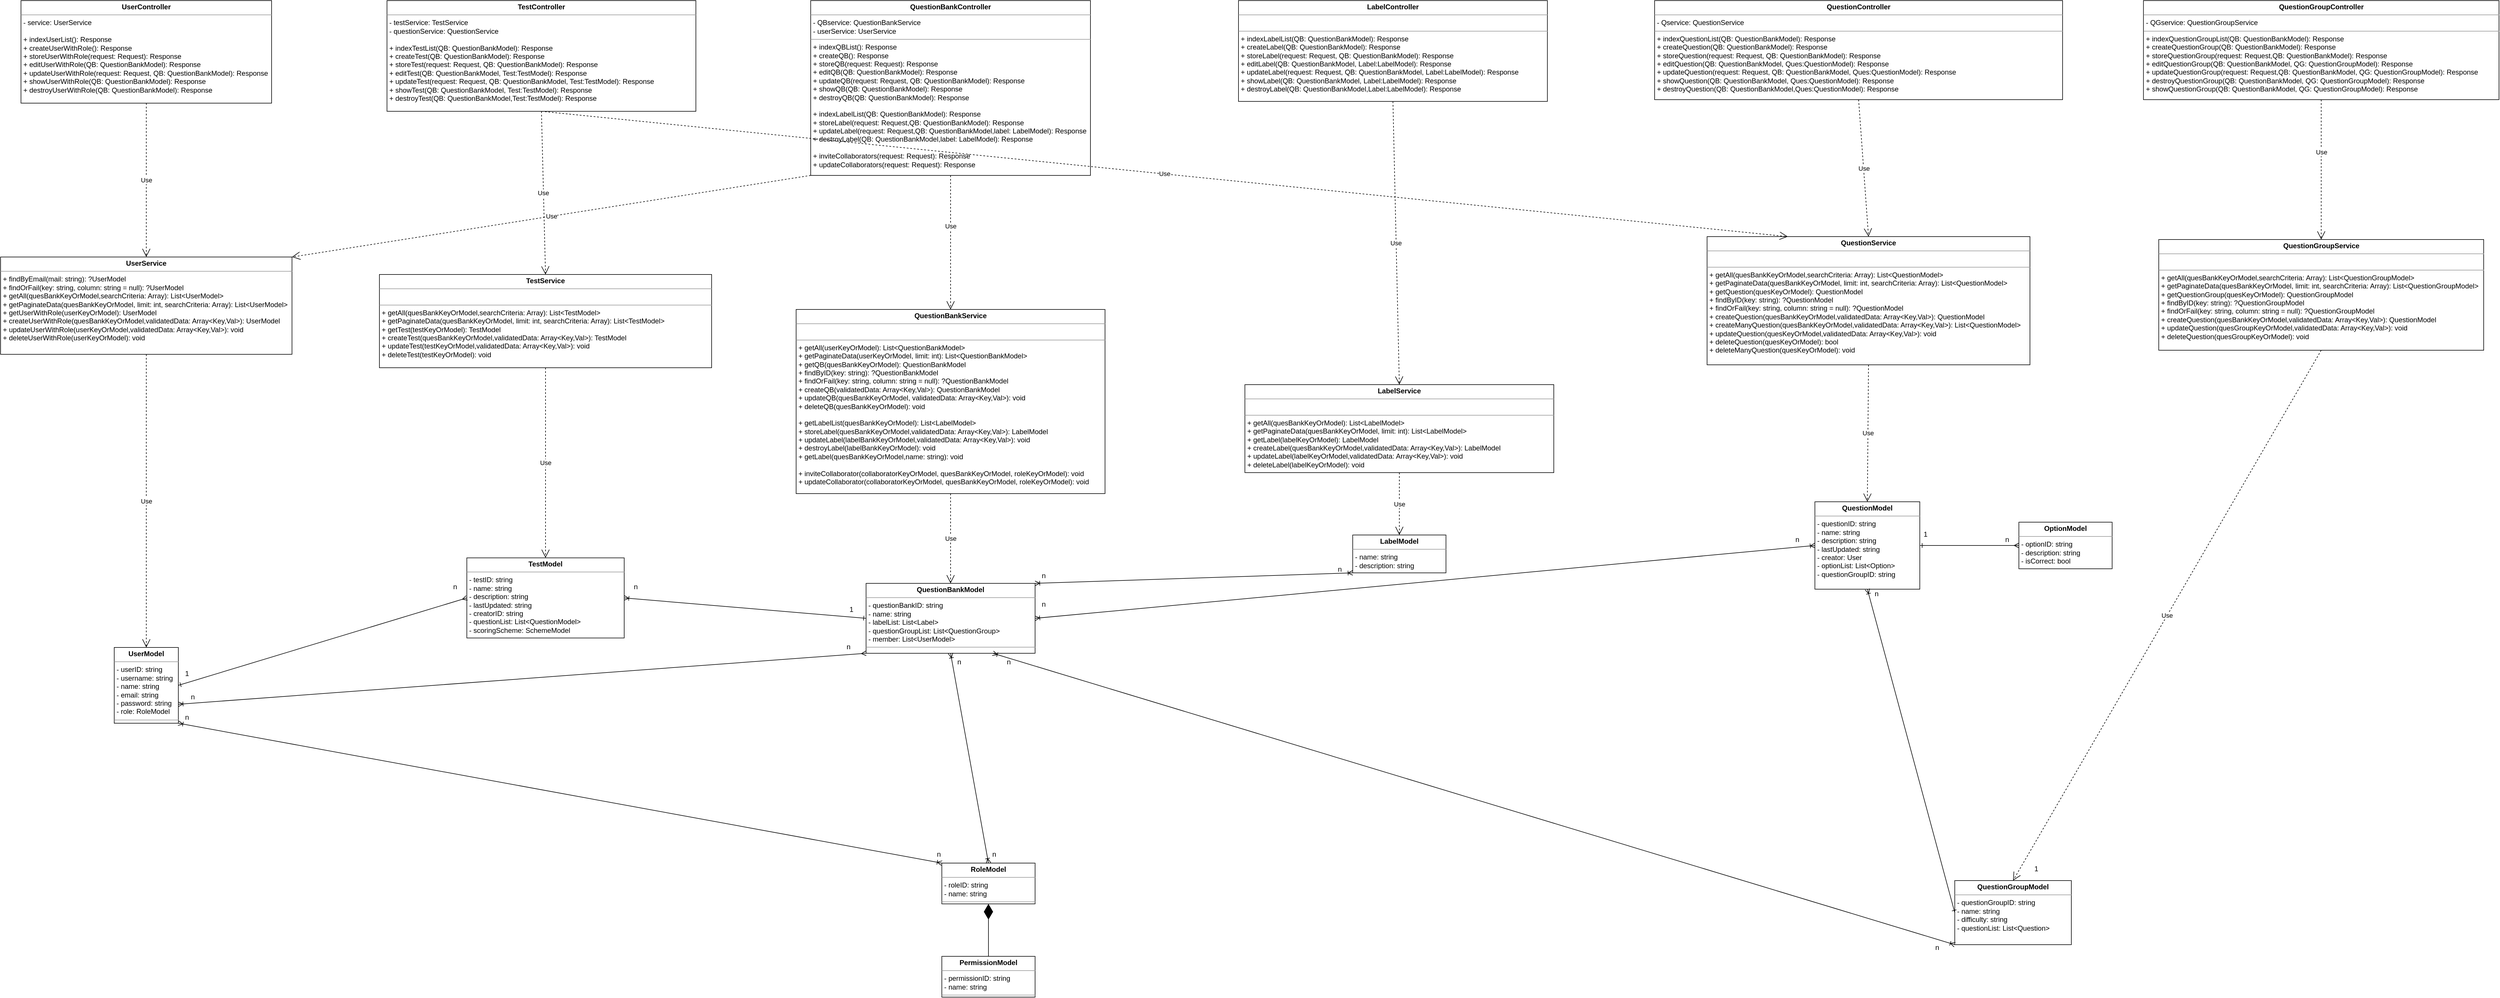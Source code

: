 <mxfile>
    <diagram name="Copy of Page-1" id="_IRGn7qEjiSoWe7VJrxL">
        <mxGraphModel dx="957" dy="1715" grid="0" gridSize="10" guides="1" tooltips="1" connect="1" arrows="1" fold="1" page="0" pageScale="1" pageWidth="850" pageHeight="1100" math="0" shadow="0">
            <root>
                <mxCell id="2OkuZF6dqTFCMNim8TMD-0"/>
                <mxCell id="2OkuZF6dqTFCMNim8TMD-1" parent="2OkuZF6dqTFCMNim8TMD-0"/>
                <mxCell id="2OkuZF6dqTFCMNim8TMD-2" value="&lt;p style=&quot;margin:0px;margin-top:4px;text-align:center;&quot;&gt;&lt;b&gt;UserModel&lt;/b&gt;&lt;/p&gt;&lt;hr size=&quot;1&quot;&gt;&lt;p style=&quot;margin:0px;margin-left:4px;&quot;&gt;- userID: string&lt;/p&gt;&lt;p style=&quot;margin:0px;margin-left:4px;&quot;&gt;- username: string&lt;/p&gt;&lt;p style=&quot;margin:0px;margin-left:4px;&quot;&gt;- name: string&lt;/p&gt;&lt;p style=&quot;margin:0px;margin-left:4px;&quot;&gt;- email: string&lt;/p&gt;&lt;p style=&quot;margin:0px;margin-left:4px;&quot;&gt;- password: string&lt;/p&gt;&lt;p style=&quot;margin:0px;margin-left:4px;&quot;&gt;- role: RoleModel&lt;/p&gt;&lt;hr size=&quot;1&quot;&gt;&lt;p style=&quot;margin:0px;margin-left:4px;&quot;&gt;&lt;br&gt;&lt;/p&gt;" style="verticalAlign=top;align=left;overflow=fill;fontSize=12;fontFamily=Helvetica;html=1;" parent="2OkuZF6dqTFCMNim8TMD-1" vertex="1">
                    <mxGeometry x="-45" y="250" width="110" height="130" as="geometry"/>
                </mxCell>
                <mxCell id="2OkuZF6dqTFCMNim8TMD-3" value="&lt;p style=&quot;margin:0px;margin-top:4px;text-align:center;&quot;&gt;&lt;b&gt;QuestionBankModel&lt;/b&gt;&lt;/p&gt;&lt;hr size=&quot;1&quot;&gt;&lt;p style=&quot;margin:0px;margin-left:4px;&quot;&gt;- questionBankID: string&lt;/p&gt;&lt;p style=&quot;margin:0px;margin-left:4px;&quot;&gt;- name: string&lt;/p&gt;&lt;p style=&quot;margin:0px;margin-left:4px;&quot;&gt;- labelList: List&amp;lt;Label&amp;gt;&lt;/p&gt;&lt;p style=&quot;margin:0px;margin-left:4px;&quot;&gt;- questionGroupList: List&amp;lt;QuestionGroup&amp;gt;&lt;/p&gt;&lt;p style=&quot;margin:0px;margin-left:4px;&quot;&gt;- member: List&amp;lt;UserModel&amp;gt;&lt;/p&gt;&lt;hr size=&quot;1&quot;&gt;&lt;p style=&quot;margin:0px;margin-left:4px;&quot;&gt;&lt;br&gt;&lt;/p&gt;" style="verticalAlign=top;align=left;overflow=fill;fontSize=12;fontFamily=Helvetica;html=1;" parent="2OkuZF6dqTFCMNim8TMD-1" vertex="1">
                    <mxGeometry x="1245" y="140" width="290" height="120" as="geometry"/>
                </mxCell>
                <mxCell id="13" value="" style="edgeStyle=none;html=1;startArrow=ERone;startFill=0;endArrow=ERmany;endFill=0;" parent="2OkuZF6dqTFCMNim8TMD-1" source="2OkuZF6dqTFCMNim8TMD-4" target="2OkuZF6dqTFCMNim8TMD-7" edge="1">
                    <mxGeometry relative="1" as="geometry"/>
                </mxCell>
                <mxCell id="2OkuZF6dqTFCMNim8TMD-4" value="&lt;p style=&quot;margin:0px;margin-top:4px;text-align:center;&quot;&gt;&lt;b&gt;QuestionModel&lt;/b&gt;&lt;/p&gt;&lt;hr size=&quot;1&quot;&gt;&lt;p style=&quot;margin:0px;margin-left:4px;&quot;&gt;- questionID: string&lt;/p&gt;&lt;p style=&quot;margin:0px;margin-left:4px;&quot;&gt;- name: string&lt;/p&gt;&lt;p style=&quot;margin:0px;margin-left:4px;&quot;&gt;- description: string&lt;/p&gt;&lt;p style=&quot;margin:0px;margin-left:4px;&quot;&gt;- lastUpdated: string&lt;/p&gt;&lt;p style=&quot;margin:0px;margin-left:4px;&quot;&gt;- creator: User&lt;/p&gt;&lt;p style=&quot;margin:0px;margin-left:4px;&quot;&gt;- optionList: List&amp;lt;Option&amp;gt;&lt;/p&gt;&lt;p style=&quot;margin:0px;margin-left:4px;&quot;&gt;- questionGroupID: string&lt;/p&gt;&lt;p style=&quot;margin:0px;margin-left:4px;&quot;&gt;&lt;br&gt;&lt;/p&gt;" style="verticalAlign=top;align=left;overflow=fill;fontSize=12;fontFamily=Helvetica;html=1;" parent="2OkuZF6dqTFCMNim8TMD-1" vertex="1">
                    <mxGeometry x="2873" width="180" height="150" as="geometry"/>
                </mxCell>
                <mxCell id="2OkuZF6dqTFCMNim8TMD-5" value="&lt;p style=&quot;margin:0px;margin-top:4px;text-align:center;&quot;&gt;&lt;b&gt;TestModel&lt;/b&gt;&lt;/p&gt;&lt;hr size=&quot;1&quot;&gt;&lt;p style=&quot;margin:0px;margin-left:4px;&quot;&gt;- testID: string&lt;/p&gt;&lt;p style=&quot;margin:0px;margin-left:4px;&quot;&gt;- name: string&lt;br&gt;&lt;/p&gt;&lt;p style=&quot;margin:0px;margin-left:4px;&quot;&gt;- description: string&lt;/p&gt;&lt;p style=&quot;margin:0px;margin-left:4px;&quot;&gt;- lastUpdated: string&lt;/p&gt;&lt;p style=&quot;margin:0px;margin-left:4px;&quot;&gt;- creatorID: string&lt;/p&gt;&lt;p style=&quot;margin:0px;margin-left:4px;&quot;&gt;- questionList: List&amp;lt;QuestionModel&amp;gt;&lt;/p&gt;&lt;p style=&quot;margin:0px;margin-left:4px;&quot;&gt;- scoringScheme: SchemeModel&lt;/p&gt;&lt;p style=&quot;margin:0px;margin-left:4px;&quot;&gt;&lt;br&gt;&lt;/p&gt;" style="verticalAlign=top;align=left;overflow=fill;fontSize=12;fontFamily=Helvetica;html=1;" parent="2OkuZF6dqTFCMNim8TMD-1" vertex="1">
                    <mxGeometry x="560" y="96.25" width="270" height="137.5" as="geometry"/>
                </mxCell>
                <mxCell id="2OkuZF6dqTFCMNim8TMD-6" value="&lt;p style=&quot;margin:0px;margin-top:4px;text-align:center;&quot;&gt;&lt;b&gt;LabelModel&lt;/b&gt;&lt;/p&gt;&lt;hr size=&quot;1&quot;&gt;&lt;p style=&quot;margin:0px;margin-left:4px;&quot;&gt;- name: string&lt;/p&gt;&lt;p style=&quot;margin:0px;margin-left:4px;&quot;&gt;- description: string&lt;/p&gt;&lt;hr size=&quot;1&quot;&gt;&lt;p style=&quot;margin:0px;margin-left:4px;&quot;&gt;&lt;br&gt;&lt;/p&gt;" style="verticalAlign=top;align=left;overflow=fill;fontSize=12;fontFamily=Helvetica;html=1;" parent="2OkuZF6dqTFCMNim8TMD-1" vertex="1">
                    <mxGeometry x="2080" y="57" width="160" height="65" as="geometry"/>
                </mxCell>
                <mxCell id="2OkuZF6dqTFCMNim8TMD-7" value="&lt;p style=&quot;margin:0px;margin-top:4px;text-align:center;&quot;&gt;&lt;b&gt;OptionModel&lt;/b&gt;&lt;/p&gt;&lt;hr size=&quot;1&quot;&gt;&lt;p style=&quot;margin:0px;margin-left:4px;&quot;&gt;- optionID: string&lt;/p&gt;&lt;p style=&quot;margin:0px;margin-left:4px;&quot;&gt;- description: string&lt;/p&gt;&lt;p style=&quot;margin:0px;margin-left:4px;&quot;&gt;- isCorrect: bool&lt;/p&gt;&lt;hr size=&quot;1&quot;&gt;&lt;p style=&quot;margin:0px;margin-left:4px;&quot;&gt;&lt;br&gt;&lt;/p&gt;" style="verticalAlign=top;align=left;overflow=fill;fontSize=12;fontFamily=Helvetica;html=1;" parent="2OkuZF6dqTFCMNim8TMD-1" vertex="1">
                    <mxGeometry x="3223" y="35" width="160" height="80" as="geometry"/>
                </mxCell>
                <mxCell id="2OkuZF6dqTFCMNim8TMD-8" value="&lt;p style=&quot;margin:0px;margin-top:4px;text-align:center;&quot;&gt;&lt;b&gt;RoleModel&lt;/b&gt;&lt;/p&gt;&lt;hr size=&quot;1&quot;&gt;&lt;p style=&quot;margin:0px;margin-left:4px;&quot;&gt;- roleID: string&lt;/p&gt;&lt;p style=&quot;margin:0px;margin-left:4px;&quot;&gt;- name: string&lt;/p&gt;&lt;hr size=&quot;1&quot;&gt;&lt;p style=&quot;margin:0px;margin-left:4px;&quot;&gt;&lt;br&gt;&lt;/p&gt;" style="verticalAlign=top;align=left;overflow=fill;fontSize=12;fontFamily=Helvetica;html=1;" parent="2OkuZF6dqTFCMNim8TMD-1" vertex="1">
                    <mxGeometry x="1375" y="620" width="160" height="70" as="geometry"/>
                </mxCell>
                <mxCell id="2OkuZF6dqTFCMNim8TMD-9" value="&lt;p style=&quot;margin:0px;margin-top:4px;text-align:center;&quot;&gt;&lt;b&gt;PermissionModel&lt;/b&gt;&lt;/p&gt;&lt;hr size=&quot;1&quot;&gt;&lt;p style=&quot;margin:0px;margin-left:4px;&quot;&gt;- permissionID: string&lt;/p&gt;&lt;p style=&quot;margin:0px;margin-left:4px;&quot;&gt;- name: string&lt;/p&gt;&lt;hr size=&quot;1&quot;&gt;&lt;p style=&quot;margin:0px;margin-left:4px;&quot;&gt;&lt;br&gt;&lt;/p&gt;" style="verticalAlign=top;align=left;overflow=fill;fontSize=12;fontFamily=Helvetica;html=1;" parent="2OkuZF6dqTFCMNim8TMD-1" vertex="1">
                    <mxGeometry x="1375" y="780" width="160" height="70" as="geometry"/>
                </mxCell>
                <mxCell id="2OkuZF6dqTFCMNim8TMD-10" value="&lt;p style=&quot;margin:0px;margin-top:4px;text-align:center;&quot;&gt;&lt;b&gt;QuestionGroupModel&lt;/b&gt;&lt;/p&gt;&lt;hr size=&quot;1&quot;&gt;&lt;p style=&quot;margin:0px;margin-left:4px;&quot;&gt;- questionGroupID: string&lt;/p&gt;&lt;p style=&quot;margin:0px;margin-left:4px;&quot;&gt;- name: string&lt;/p&gt;&lt;p style=&quot;margin:0px;margin-left:4px;&quot;&gt;- difficulty: string&lt;/p&gt;&lt;p style=&quot;margin:0px;margin-left:4px;&quot;&gt;- questionList: List&amp;lt;Question&amp;gt;&lt;/p&gt;&lt;p style=&quot;margin:0px;margin-left:4px;&quot;&gt;&lt;br&gt;&lt;/p&gt;" style="verticalAlign=top;align=left;overflow=fill;fontSize=12;fontFamily=Helvetica;html=1;" parent="2OkuZF6dqTFCMNim8TMD-1" vertex="1">
                    <mxGeometry x="3113" y="650" width="200" height="110" as="geometry"/>
                </mxCell>
                <mxCell id="d9vbCOxTA3XUxBiBrLn6-0" value="&lt;p style=&quot;margin:0px;margin-top:4px;text-align:center;&quot;&gt;&lt;b&gt;UserController&lt;/b&gt;&lt;/p&gt;&lt;hr size=&quot;1&quot;&gt;&lt;p style=&quot;margin:0px;margin-left:4px;&quot;&gt;- service: UserService&lt;/p&gt;&lt;p style=&quot;margin:0px;margin-left:4px;&quot;&gt;&lt;br&gt;&lt;/p&gt;&lt;p style=&quot;margin: 0px 0px 0px 4px;&quot;&gt;+ indexUserList(): Response&lt;/p&gt;&lt;p style=&quot;margin: 0px 0px 0px 4px;&quot;&gt;+ createUserWithRole(): Response&lt;/p&gt;&lt;p style=&quot;margin: 0px 0px 0px 4px;&quot;&gt;+ storeUserWithRole(request: Request): Response&lt;/p&gt;&lt;p style=&quot;margin: 0px 0px 0px 4px;&quot;&gt;+ editUserWithRole(QB: QuestionBankModel): Response&lt;/p&gt;&lt;p style=&quot;margin: 0px 0px 0px 4px;&quot;&gt;+ updateUserWithRole(request: Request, QB: QuestionBankModel): Response&lt;/p&gt;&lt;p style=&quot;margin: 0px 0px 0px 4px;&quot;&gt;+ showUserWithRole(QB: QuestionBankModel): Response&lt;br&gt;&lt;/p&gt;&lt;p style=&quot;margin: 0px 0px 0px 4px;&quot;&gt;+ destroyUserWithRole(QB: QuestionBankModel): Response&lt;/p&gt;&lt;p style=&quot;margin: 0px 0px 0px 4px;&quot;&gt;&lt;br&gt;&lt;/p&gt;" style="verticalAlign=top;align=left;overflow=fill;fontSize=12;fontFamily=Helvetica;html=1;" parent="2OkuZF6dqTFCMNim8TMD-1" vertex="1">
                    <mxGeometry x="-205" y="-860" width="430" height="176" as="geometry"/>
                </mxCell>
                <mxCell id="d9vbCOxTA3XUxBiBrLn6-1" value="&lt;p style=&quot;margin:0px;margin-top:4px;text-align:center;&quot;&gt;&lt;b&gt;UserService&lt;/b&gt;&lt;/p&gt;&lt;hr size=&quot;1&quot;&gt;&lt;p style=&quot;margin: 0px 0px 0px 4px;&quot;&gt;+ findByEmail(mail: string): ?UserModel&lt;/p&gt;&lt;p style=&quot;margin: 0px 0px 0px 4px;&quot;&gt;+ findOrFail(key: string, column: string = null): ?UserModel&lt;/p&gt;&lt;p style=&quot;margin: 0px 0px 0px 4px;&quot;&gt;&lt;span style=&quot;background-color: initial;&quot;&gt;+ getAll(quesBankKeyOrModel,searchCriteria: Array): List&amp;lt;UserModel&amp;gt;&lt;/span&gt;&lt;br&gt;&lt;/p&gt;&lt;p style=&quot;margin: 0px 0px 0px 4px;&quot;&gt;+ getPaginateData(quesBankKeyOrModel, limit: int, searchCriteria: Array): List&amp;lt;UserModel&amp;gt;&lt;br&gt;&lt;/p&gt;&lt;p style=&quot;margin: 0px 0px 0px 4px;&quot;&gt;+ getUserWithRole(userKeyOrModel): UserModel&lt;/p&gt;&lt;p style=&quot;margin: 0px 0px 0px 4px;&quot;&gt;+ createUserWithRole(quesBankKeyOrModel,validatedData: Array&amp;lt;Key,Val&amp;gt;): UserModel&lt;br&gt;&lt;/p&gt;&lt;p style=&quot;margin: 0px 0px 0px 4px;&quot;&gt;+ updateUserWithRole(userKeyOrModel,validatedData: Array&amp;lt;Key,Val&amp;gt;): void&lt;br&gt;&lt;/p&gt;&lt;p style=&quot;margin: 0px 0px 0px 4px;&quot;&gt;+ deleteUserWithRole(userKeyOrModel): void&lt;/p&gt;" style="verticalAlign=top;align=left;overflow=fill;fontSize=12;fontFamily=Helvetica;html=1;" parent="2OkuZF6dqTFCMNim8TMD-1" vertex="1">
                    <mxGeometry x="-240" y="-420" width="500" height="167" as="geometry"/>
                </mxCell>
                <mxCell id="d9vbCOxTA3XUxBiBrLn6-2" value="&lt;p style=&quot;margin:0px;margin-top:4px;text-align:center;&quot;&gt;&lt;b&gt;QuestionBankController&lt;/b&gt;&lt;/p&gt;&lt;hr size=&quot;1&quot;&gt;&lt;p style=&quot;margin:0px;margin-left:4px;&quot;&gt;- QBservice:&amp;nbsp;&lt;span style=&quot;text-align: center;&quot;&gt;QuestionBank&lt;/span&gt;Service&lt;/p&gt;&lt;p style=&quot;margin:0px;margin-left:4px;&quot;&gt;- userService: UserService&lt;/p&gt;&lt;hr size=&quot;1&quot;&gt;&lt;p style=&quot;margin:0px;margin-left:4px;&quot;&gt;+ indexQBList(): Response&lt;/p&gt;&lt;p style=&quot;margin:0px;margin-left:4px;&quot;&gt;+ createQB(): Response&lt;/p&gt;&lt;p style=&quot;margin:0px;margin-left:4px;&quot;&gt;+ storeQB(request: Request): Response&lt;/p&gt;&lt;p style=&quot;margin:0px;margin-left:4px;&quot;&gt;+ editQB(QB: QuestionBankModel): Response&lt;/p&gt;&lt;p style=&quot;margin:0px;margin-left:4px;&quot;&gt;+ updateQB(request: Request, QB: QuestionBankModel): Response&lt;/p&gt;&lt;p style=&quot;margin:0px;margin-left:4px;&quot;&gt;+ showQB(QB: QuestionBankModel): Response&lt;br&gt;&lt;/p&gt;&lt;p style=&quot;margin:0px;margin-left:4px;&quot;&gt;+ destroyQB(QB: QuestionBankModel): Response&lt;br&gt;&lt;/p&gt;&lt;p style=&quot;margin:0px;margin-left:4px;&quot;&gt;&lt;br&gt;&lt;/p&gt;&lt;p style=&quot;margin:0px;margin-left:4px;&quot;&gt;+ indexLabelList(QB: QuestionBankModel): Response&lt;br&gt;&lt;/p&gt;&lt;p style=&quot;margin:0px;margin-left:4px;&quot;&gt;+ storeLabel(request: Request,QB: QuestionBankModel): Response&lt;/p&gt;&lt;p style=&quot;margin:0px;margin-left:4px;&quot;&gt;+ updateLabel(request: Request,QB: QuestionBankModel,label: LabelModel): Response&lt;br&gt;&lt;/p&gt;&lt;p style=&quot;margin:0px;margin-left:4px;&quot;&gt;+ destroyLabel(QB: QuestionBankModel,label: LabelModel): Response&lt;br&gt;&lt;/p&gt;&lt;p style=&quot;margin:0px;margin-left:4px;&quot;&gt;&lt;br&gt;&lt;/p&gt;&lt;p style=&quot;margin: 0px 0px 0px 4px;&quot;&gt;+ inviteCollaborators(request: Request): Response&lt;br&gt;&lt;/p&gt;&lt;p style=&quot;margin: 0px 0px 0px 4px;&quot;&gt;+ updateCollaborators(request: Request): Response&lt;/p&gt;&lt;p style=&quot;margin: 0px 0px 0px 4px;&quot;&gt;&lt;br&gt;&lt;/p&gt;" style="verticalAlign=top;align=left;overflow=fill;fontSize=12;fontFamily=Helvetica;html=1;gradientColor=none;fillColor=default;fillStyle=auto;shadow=0;" parent="2OkuZF6dqTFCMNim8TMD-1" vertex="1">
                    <mxGeometry x="1150" y="-860" width="480" height="300" as="geometry"/>
                </mxCell>
                <mxCell id="d9vbCOxTA3XUxBiBrLn6-3" value="&lt;p style=&quot;margin:0px;margin-top:4px;text-align:center;&quot;&gt;&lt;b&gt;QuestionBankService&lt;/b&gt;&lt;/p&gt;&lt;hr size=&quot;1&quot;&gt;&lt;p style=&quot;margin:0px;margin-left:4px;&quot;&gt;&lt;br&gt;&lt;/p&gt;&lt;hr size=&quot;1&quot;&gt;&lt;p style=&quot;margin: 0px 0px 0px 4px;&quot;&gt;+ getAll(userKeyOrModel): List&amp;lt;QuestionBankModel&amp;gt;&lt;/p&gt;&lt;p style=&quot;margin: 0px 0px 0px 4px;&quot;&gt;+ getPaginateData(userKeyOrModel, limit: int): List&amp;lt;QuestionBankModel&amp;gt;&lt;br&gt;&lt;/p&gt;&lt;p style=&quot;margin: 0px 0px 0px 4px;&quot;&gt;+ getQB(quesBankKeyOrModel): QuestionBankModel&lt;br&gt;&lt;/p&gt;&lt;p style=&quot;margin: 0px 0px 0px 4px;&quot;&gt;+ findByID(key: string): ?QuestionBankModel&lt;/p&gt;&lt;p style=&quot;margin: 0px 0px 0px 4px;&quot;&gt;+ findOrFail(key: string, column: string = null): ?QuestionBankModel&lt;/p&gt;&lt;p style=&quot;margin: 0px 0px 0px 4px;&quot;&gt;+ createQB(validatedData: Array&amp;lt;Key,Val&amp;gt;): QuestionBankModel&lt;/p&gt;&lt;p style=&quot;margin: 0px 0px 0px 4px;&quot;&gt;+ updateQB(quesBankKeyOrModel, validatedData: Array&amp;lt;Key,Val&amp;gt;): void&lt;/p&gt;&lt;p style=&quot;margin: 0px 0px 0px 4px;&quot;&gt;+ deleteQB(quesBankKeyOrModel): void&lt;/p&gt;&lt;p style=&quot;margin: 0px 0px 0px 4px;&quot;&gt;&lt;br&gt;&lt;/p&gt;&lt;p style=&quot;margin: 0px 0px 0px 4px;&quot;&gt;+ getLabelList(quesBankKeyOrModel): List&amp;lt;LabelModel&amp;gt;&lt;/p&gt;&lt;p style=&quot;margin: 0px 0px 0px 4px;&quot;&gt;+ storeLabel(quesBankKeyOrModel,validatedData: Array&amp;lt;Key,Val&amp;gt;): LabelModel&lt;/p&gt;&lt;p style=&quot;margin: 0px 0px 0px 4px;&quot;&gt;+ updateLabel(labelBankKeyOrModel,validatedData: Array&amp;lt;Key,Val&amp;gt;): void&lt;br&gt;&lt;/p&gt;&lt;p style=&quot;margin: 0px 0px 0px 4px;&quot;&gt;+ destroyLabel(labelBankKeyOrModel): void&lt;br&gt;&lt;/p&gt;&lt;p style=&quot;margin: 0px 0px 0px 4px;&quot;&gt;+ getLabel(quesBankKeyOrModel,name: string): void&lt;/p&gt;&lt;p style=&quot;margin: 0px 0px 0px 4px;&quot;&gt;&lt;br&gt;&lt;/p&gt;&lt;p style=&quot;margin: 0px 0px 0px 4px;&quot;&gt;+ inviteCollaborator(collaboratorKeyOrModel, quesBankKeyOrModel, roleKeyOrModel): void&lt;br&gt;&lt;/p&gt;&lt;p style=&quot;margin: 0px 0px 0px 4px;&quot;&gt;+ updateCollaborator(collaboratorKeyOrModel, quesBankKeyOrModel, roleKeyOrModel): void&lt;/p&gt;" style="verticalAlign=top;align=left;overflow=fill;fontSize=12;fontFamily=Helvetica;html=1;" parent="2OkuZF6dqTFCMNim8TMD-1" vertex="1">
                    <mxGeometry x="1125" y="-330" width="530" height="316" as="geometry"/>
                </mxCell>
                <mxCell id="n3z_orEbSFZSWoOInEBg-8" value="&lt;p style=&quot;margin:0px;margin-top:4px;text-align:center;&quot;&gt;&lt;b&gt;TestController&lt;/b&gt;&lt;/p&gt;&lt;hr size=&quot;1&quot;&gt;&lt;p style=&quot;margin:0px;margin-left:4px;&quot;&gt;- testService: TestService&lt;/p&gt;&lt;p style=&quot;margin:0px;margin-left:4px;&quot;&gt;- questionService: QuestionService&lt;/p&gt;&lt;p style=&quot;margin:0px;margin-left:4px;&quot;&gt;&lt;br&gt;&lt;/p&gt;&lt;p style=&quot;margin: 0px 0px 0px 4px;&quot;&gt;&lt;span style=&quot;background-color: initial;&quot;&gt;+ indexTestList(QB: QuestionBankModel):&amp;nbsp;Response&lt;/span&gt;&lt;br&gt;&lt;/p&gt;&lt;p style=&quot;margin: 0px 0px 0px 4px;&quot;&gt;+ createTest(QB: QuestionBankModel): Response&lt;br&gt;&lt;/p&gt;&lt;p style=&quot;margin: 0px 0px 0px 4px;&quot;&gt;+ storeTest(request: Request, QB: QuestionBankModel): Response&lt;br&gt;&lt;/p&gt;&lt;p style=&quot;margin: 0px 0px 0px 4px;&quot;&gt;+ editTest(QB: QuestionBankModel, Test:&lt;span style=&quot;background-color: initial;&quot;&gt;TestModel): Response&lt;/span&gt;&lt;br&gt;&lt;/p&gt;&lt;p style=&quot;margin: 0px 0px 0px 4px;&quot;&gt;+ updateTest(request: Request, QB: QuestionBankModel, Test:&lt;span style=&quot;background-color: initial;&quot;&gt;TestModel): Response&lt;/span&gt;&lt;/p&gt;&lt;p style=&quot;margin: 0px 0px 0px 4px;&quot;&gt;+ showTest(QB: QuestionBankModel,&amp;nbsp;Test:TestModel): Response&lt;span style=&quot;background-color: initial;&quot;&gt;&lt;br&gt;&lt;/span&gt;&lt;/p&gt;&lt;p style=&quot;margin: 0px 0px 0px 4px;&quot;&gt;+ destroyTest(QB: QuestionBankModel,Test:&lt;span style=&quot;background-color: initial;&quot;&gt;TestModel&lt;/span&gt;): Response&lt;/p&gt;&lt;p style=&quot;margin: 0px 0px 0px 4px;&quot;&gt;&lt;br&gt;&lt;/p&gt;&lt;p style=&quot;margin: 0px 0px 0px 4px;&quot;&gt;&lt;br&gt;&lt;/p&gt;" style="verticalAlign=top;align=left;overflow=fill;fontSize=12;fontFamily=Helvetica;html=1;" parent="2OkuZF6dqTFCMNim8TMD-1" vertex="1">
                    <mxGeometry x="423" y="-860" width="530" height="190" as="geometry"/>
                </mxCell>
                <mxCell id="n3z_orEbSFZSWoOInEBg-9" value="&lt;p style=&quot;margin:0px;margin-top:4px;text-align:center;&quot;&gt;&lt;b&gt;TestService&lt;/b&gt;&lt;/p&gt;&lt;hr size=&quot;1&quot;&gt;&lt;p style=&quot;margin:0px;margin-left:4px;&quot;&gt;&lt;br&gt;&lt;/p&gt;&lt;hr size=&quot;1&quot;&gt;&lt;p style=&quot;margin: 0px 0px 0px 4px;&quot;&gt;+ getAll(quesBankKeyOrModel,searchCriteria: Array): List&amp;lt;TestModel&amp;gt;&lt;/p&gt;&lt;p style=&quot;margin: 0px 0px 0px 4px;&quot;&gt;+ getPaginateData(quesBankKeyOrModel, limit: int, searchCriteria: Array): List&amp;lt;TestModel&amp;gt;&lt;br&gt;&lt;/p&gt;&lt;p style=&quot;margin: 0px 0px 0px 4px;&quot;&gt;+ getTest(testKeyOrModel): TestModel&lt;/p&gt;&lt;p style=&quot;margin: 0px 0px 0px 4px;&quot;&gt;+ createTest(quesBankKeyOrModel,validatedData: Array&amp;lt;Key,Val&amp;gt;): TestModel&lt;br&gt;&lt;/p&gt;&lt;p style=&quot;margin: 0px 0px 0px 4px;&quot;&gt;+ updateTest(testKeyOrModel,validatedData: Array&amp;lt;Key,Val&amp;gt;): void&lt;br&gt;&lt;/p&gt;&lt;p style=&quot;margin: 0px 0px 0px 4px;&quot;&gt;+ deleteTest(testKeyOrModel): void&lt;/p&gt;" style="verticalAlign=top;align=left;overflow=fill;fontSize=12;fontFamily=Helvetica;html=1;" parent="2OkuZF6dqTFCMNim8TMD-1" vertex="1">
                    <mxGeometry x="410" y="-390" width="570" height="160" as="geometry"/>
                </mxCell>
                <mxCell id="zOvdfVjMWSjVdS2UzzNI-3" value="Use" style="endArrow=open;endSize=12;dashed=1;html=1;exitX=0.5;exitY=1;exitDx=0;exitDy=0;entryX=0.5;entryY=0;entryDx=0;entryDy=0;" parent="2OkuZF6dqTFCMNim8TMD-1" source="d9vbCOxTA3XUxBiBrLn6-0" target="d9vbCOxTA3XUxBiBrLn6-1" edge="1">
                    <mxGeometry width="160" relative="1" as="geometry">
                        <mxPoint x="-300" y="-410" as="sourcePoint"/>
                        <mxPoint x="-140" y="-410" as="targetPoint"/>
                    </mxGeometry>
                </mxCell>
                <mxCell id="zOvdfVjMWSjVdS2UzzNI-4" value="Use" style="endArrow=open;endSize=12;dashed=1;html=1;exitX=0.5;exitY=1;exitDx=0;exitDy=0;entryX=0.5;entryY=0;entryDx=0;entryDy=0;" parent="2OkuZF6dqTFCMNim8TMD-1" source="d9vbCOxTA3XUxBiBrLn6-1" target="2OkuZF6dqTFCMNim8TMD-2" edge="1">
                    <mxGeometry width="160" relative="1" as="geometry">
                        <mxPoint x="-260" y="-300" as="sourcePoint"/>
                        <mxPoint x="-100" y="-300" as="targetPoint"/>
                    </mxGeometry>
                </mxCell>
                <mxCell id="zOvdfVjMWSjVdS2UzzNI-5" value="Use" style="endArrow=open;endSize=12;dashed=1;html=1;exitX=0.5;exitY=1;exitDx=0;exitDy=0;entryX=0.5;entryY=0;entryDx=0;entryDy=0;" parent="2OkuZF6dqTFCMNim8TMD-1" source="n3z_orEbSFZSWoOInEBg-8" target="n3z_orEbSFZSWoOInEBg-9" edge="1">
                    <mxGeometry width="160" relative="1" as="geometry">
                        <mxPoint x="630" y="-460" as="sourcePoint"/>
                        <mxPoint x="790" y="-460" as="targetPoint"/>
                    </mxGeometry>
                </mxCell>
                <mxCell id="zOvdfVjMWSjVdS2UzzNI-6" value="Use" style="endArrow=open;endSize=12;dashed=1;html=1;exitX=0.5;exitY=1;exitDx=0;exitDy=0;entryX=0.5;entryY=0;entryDx=0;entryDy=0;" parent="2OkuZF6dqTFCMNim8TMD-1" source="n3z_orEbSFZSWoOInEBg-9" target="2OkuZF6dqTFCMNim8TMD-5" edge="1">
                    <mxGeometry width="160" relative="1" as="geometry">
                        <mxPoint x="60" y="-200" as="sourcePoint"/>
                        <mxPoint x="220" y="-200" as="targetPoint"/>
                    </mxGeometry>
                </mxCell>
                <mxCell id="zOvdfVjMWSjVdS2UzzNI-9" value="Use" style="endArrow=open;endSize=12;dashed=1;html=1;exitX=0.5;exitY=1;exitDx=0;exitDy=0;entryX=0.5;entryY=0;entryDx=0;entryDy=0;" parent="2OkuZF6dqTFCMNim8TMD-1" source="d9vbCOxTA3XUxBiBrLn6-2" target="d9vbCOxTA3XUxBiBrLn6-3" edge="1">
                    <mxGeometry x="-0.25" width="160" relative="1" as="geometry">
                        <mxPoint x="1000" y="-450" as="sourcePoint"/>
                        <mxPoint x="1160" y="-450" as="targetPoint"/>
                        <mxPoint as="offset"/>
                    </mxGeometry>
                </mxCell>
                <mxCell id="zOvdfVjMWSjVdS2UzzNI-10" value="Use" style="endArrow=open;endSize=12;dashed=1;html=1;exitX=0.5;exitY=1;exitDx=0;exitDy=0;entryX=0.5;entryY=0;entryDx=0;entryDy=0;" parent="2OkuZF6dqTFCMNim8TMD-1" source="d9vbCOxTA3XUxBiBrLn6-3" target="2OkuZF6dqTFCMNim8TMD-3" edge="1">
                    <mxGeometry width="160" relative="1" as="geometry">
                        <mxPoint x="1000" y="-10" as="sourcePoint"/>
                        <mxPoint x="1160" y="-10" as="targetPoint"/>
                    </mxGeometry>
                </mxCell>
                <mxCell id="V_6a4nZ7BC3NfpDAhWcV-6" value="" style="endArrow=diamondThin;endFill=1;endSize=24;html=1;entryX=0.5;entryY=1;entryDx=0;entryDy=0;exitX=0.5;exitY=0;exitDx=0;exitDy=0;" parent="2OkuZF6dqTFCMNim8TMD-1" source="2OkuZF6dqTFCMNim8TMD-9" target="2OkuZF6dqTFCMNim8TMD-8" edge="1">
                    <mxGeometry width="160" relative="1" as="geometry">
                        <mxPoint x="1445" y="760" as="sourcePoint"/>
                        <mxPoint x="1605" y="760" as="targetPoint"/>
                    </mxGeometry>
                </mxCell>
                <mxCell id="V_6a4nZ7BC3NfpDAhWcV-14" value="Use" style="endArrow=open;endSize=12;dashed=1;html=1;exitX=0;exitY=1;exitDx=0;exitDy=0;entryX=1;entryY=0;entryDx=0;entryDy=0;" parent="2OkuZF6dqTFCMNim8TMD-1" source="d9vbCOxTA3XUxBiBrLn6-2" target="d9vbCOxTA3XUxBiBrLn6-1" edge="1">
                    <mxGeometry width="160" relative="1" as="geometry">
                        <mxPoint x="760" y="-560" as="sourcePoint"/>
                        <mxPoint x="920" y="-560" as="targetPoint"/>
                    </mxGeometry>
                </mxCell>
                <mxCell id="IQVSVcBC1YNNi2Ne7M7Z-0" value="&lt;p style=&quot;margin:0px;margin-top:4px;text-align:center;&quot;&gt;&lt;b&gt;QuestionGroupService&lt;/b&gt;&lt;/p&gt;&lt;hr size=&quot;1&quot;&gt;&lt;p style=&quot;margin:0px;margin-left:4px;&quot;&gt;&lt;br&gt;&lt;/p&gt;&lt;hr size=&quot;1&quot;&gt;&lt;p style=&quot;margin: 0px 0px 0px 4px;&quot;&gt;&lt;span style=&quot;background-color: initial;&quot;&gt;+ getAll(quesBankKeyOrModel,searchCriteria: Array): List&amp;lt;QuestionGroupModel&amp;gt;&lt;/span&gt;&lt;br&gt;&lt;/p&gt;&lt;p style=&quot;margin: 0px 0px 0px 4px;&quot;&gt;+ getPaginateData(quesBankKeyOrModel, limit: int, searchCriteria: Array): List&amp;lt;QuestionGroupModel&amp;gt;&lt;br&gt;&lt;/p&gt;&lt;p style=&quot;margin: 0px 0px 0px 4px;&quot;&gt;+ getQuestionGroup(quesKeyOrModel): QuestionGroupModel&lt;/p&gt;&lt;p style=&quot;margin: 0px 0px 0px 4px;&quot;&gt;+ findByID(key: string): ?QuestionGroupModel&lt;/p&gt;&lt;p style=&quot;margin: 0px 0px 0px 4px;&quot;&gt;+ findOrFail(key: string, column: string = null): ?QuestionGroupModel&lt;/p&gt;&lt;p style=&quot;margin: 0px 0px 0px 4px;&quot;&gt;+ createQuestion(quesBankKeyOrModel,validatedData: Array&amp;lt;Key,Val&amp;gt;): QuestionModel&lt;br&gt;&lt;/p&gt;&lt;p style=&quot;margin: 0px 0px 0px 4px;&quot;&gt;+ updateQuestion(quesGroupKeyOrModel,validatedData: Array&amp;lt;Key,Val&amp;gt;): void&lt;br&gt;&lt;/p&gt;&lt;p style=&quot;margin: 0px 0px 0px 4px;&quot;&gt;+ deleteQuestion(quesGroupKeyOrModel): void&lt;/p&gt;" style="verticalAlign=top;align=left;overflow=fill;fontSize=12;fontFamily=Helvetica;html=1;" parent="2OkuZF6dqTFCMNim8TMD-1" vertex="1">
                    <mxGeometry x="3463" y="-450" width="557.5" height="190" as="geometry"/>
                </mxCell>
                <mxCell id="IQVSVcBC1YNNi2Ne7M7Z-1" value="&lt;p style=&quot;margin:0px;margin-top:4px;text-align:center;&quot;&gt;&lt;b&gt;QuestionService&lt;/b&gt;&lt;/p&gt;&lt;hr size=&quot;1&quot;&gt;&lt;p style=&quot;margin:0px;margin-left:4px;&quot;&gt;&lt;br&gt;&lt;/p&gt;&lt;hr size=&quot;1&quot;&gt;&lt;p style=&quot;margin: 0px 0px 0px 4px;&quot;&gt;+ getAll(quesBankKeyOrModel,searchCriteria: Array): List&amp;lt;QuestionModel&amp;gt;&lt;/p&gt;&lt;p style=&quot;margin: 0px 0px 0px 4px;&quot;&gt;&lt;span style=&quot;background-color: initial;&quot;&gt;+ getPaginateData(quesBankKeyOrModel, limit: int, searchCriteria: Array): List&amp;lt;QuestionModel&amp;gt;&lt;/span&gt;&lt;/p&gt;&lt;p style=&quot;margin: 0px 0px 0px 4px;&quot;&gt;+ getQuestion(quesKeyOrModel): QuestionModel&lt;/p&gt;&lt;p style=&quot;margin: 0px 0px 0px 4px;&quot;&gt;+ findByID(key: string): ?QuestionModel&lt;/p&gt;&lt;p style=&quot;margin: 0px 0px 0px 4px;&quot;&gt;+ findOrFail(key: string, column: string = null): ?QuestionModel&lt;br&gt;&lt;/p&gt;&lt;p style=&quot;margin: 0px 0px 0px 4px;&quot;&gt;+ createQuestion(quesBankKeyOrModel,validatedData: Array&amp;lt;Key,Val&amp;gt;): QuestionModel&lt;br&gt;&lt;/p&gt;&lt;p style=&quot;margin: 0px 0px 0px 4px;&quot;&gt;+ createManyQuestion(quesBankKeyOrModel,validatedData: Array&amp;lt;Key,Val&amp;gt;): List&amp;lt;QuestionModel&amp;gt;&lt;br&gt;&lt;/p&gt;&lt;p style=&quot;margin: 0px 0px 0px 4px;&quot;&gt;+ updateQuestion(quesKeyOrModel,validatedData: Array&amp;lt;Key,Val&amp;gt;): void&lt;br&gt;&lt;/p&gt;&lt;p style=&quot;margin: 0px 0px 0px 4px;&quot;&gt;+ deleteQuestion(quesKeyOrModel): bool&lt;/p&gt;&lt;p style=&quot;margin: 0px 0px 0px 4px;&quot;&gt;+ deleteManyQuestion(quesKeyOrModel): void&lt;br&gt;&lt;/p&gt;&lt;p style=&quot;margin: 0px 0px 0px 4px;&quot;&gt;&lt;br&gt;&lt;/p&gt;" style="verticalAlign=top;align=left;overflow=fill;fontSize=12;fontFamily=Helvetica;html=1;" parent="2OkuZF6dqTFCMNim8TMD-1" vertex="1">
                    <mxGeometry x="2688" y="-455" width="554" height="220" as="geometry"/>
                </mxCell>
                <mxCell id="IQVSVcBC1YNNi2Ne7M7Z-2" value="&lt;p style=&quot;margin:0px;margin-top:4px;text-align:center;&quot;&gt;&lt;b&gt;QuestionGroupController&lt;/b&gt;&lt;/p&gt;&lt;hr size=&quot;1&quot;&gt;&lt;p style=&quot;margin:0px;margin-left:4px;&quot;&gt;- QGservice:&amp;nbsp;&lt;span style=&quot;text-align: center;&quot;&gt;QuestionGroup&lt;/span&gt;Service&lt;/p&gt;&lt;hr size=&quot;1&quot;&gt;&lt;p style=&quot;margin: 0px 0px 0px 4px;&quot;&gt;+ indexQuestionGroupList(QB: QuestionBankModel): Response&lt;span style=&quot;background-color: initial;&quot;&gt;&lt;br&gt;&lt;/span&gt;&lt;/p&gt;&lt;p style=&quot;margin: 0px 0px 0px 4px;&quot;&gt;+ createQuestionGroup(QB: QuestionBankModel): Response&lt;br&gt;&lt;/p&gt;&lt;p style=&quot;margin: 0px 0px 0px 4px;&quot;&gt;+ storeQuestionGroup(request: Request,QB: QuestionBankModel): Response&lt;br&gt;&lt;/p&gt;&lt;p style=&quot;margin: 0px 0px 0px 4px;&quot;&gt;+ editQuestionGroup(QB: QuestionBankModel, QG: QuestionGroupModel): Response&lt;br&gt;&lt;/p&gt;&lt;p style=&quot;margin: 0px 0px 0px 4px;&quot;&gt;+ updateQuestionGroup(request: Request,QB: QuestionBankModel, QG: QuestionGroupModel): Response&lt;/p&gt;&lt;p style=&quot;margin: 0px 0px 0px 4px;&quot;&gt;+ destroyQuestionGroup(QB: QuestionBankModel, QG: QuestionGroupModel): Response&lt;/p&gt;&lt;p style=&quot;margin: 0px 0px 0px 4px;&quot;&gt;+ showQuestionGroup(QB: QuestionBankModel, QG: QuestionGroupModel): Response&lt;/p&gt;&lt;p style=&quot;margin:0px;margin-left:4px;&quot;&gt;&lt;br&gt;&lt;/p&gt;&lt;p style=&quot;margin: 0px 0px 0px 4px;&quot;&gt;&lt;br&gt;&lt;/p&gt;&lt;p style=&quot;margin: 0px 0px 0px 4px;&quot;&gt;&lt;span style=&quot;background-color: initial;&quot;&gt;&lt;br&gt;&lt;/span&gt;&lt;/p&gt;&lt;p style=&quot;margin: 0px 0px 0px 4px;&quot;&gt;&lt;br&gt;&lt;/p&gt;" style="verticalAlign=top;align=left;overflow=fill;fontSize=12;fontFamily=Helvetica;html=1;gradientColor=none;fillColor=default;fillStyle=auto;shadow=0;" parent="2OkuZF6dqTFCMNim8TMD-1" vertex="1">
                    <mxGeometry x="3436.75" y="-860" width="610" height="170" as="geometry"/>
                </mxCell>
                <mxCell id="IQVSVcBC1YNNi2Ne7M7Z-3" value="&lt;p style=&quot;margin:0px;margin-top:4px;text-align:center;&quot;&gt;&lt;b&gt;QuestionController&lt;/b&gt;&lt;/p&gt;&lt;hr size=&quot;1&quot;&gt;&lt;p style=&quot;margin:0px;margin-left:4px;&quot;&gt;- Qservice:&amp;nbsp;&lt;span style=&quot;text-align: center;&quot;&gt;Question&lt;/span&gt;Service&lt;/p&gt;&lt;hr size=&quot;1&quot;&gt;&lt;p style=&quot;margin: 0px 0px 0px 4px;&quot;&gt;+ indexQuestionList(QB: QuestionBankModel):&amp;nbsp;Response&lt;br&gt;&lt;/p&gt;&lt;p style=&quot;margin: 0px 0px 0px 4px;&quot;&gt;+ createQuestion(QB: QuestionBankModel): Response&lt;br&gt;&lt;/p&gt;&lt;p style=&quot;margin: 0px 0px 0px 4px;&quot;&gt;+ storeQuestion(request: Request, QB: QuestionBankModel): Response&lt;br&gt;&lt;/p&gt;&lt;p style=&quot;margin: 0px 0px 0px 4px;&quot;&gt;+ editQuestion(QB: QuestionBankModel, Ques:&lt;span style=&quot;background-color: initial;&quot;&gt;QuestionModel): Response&lt;/span&gt;&lt;br&gt;&lt;/p&gt;&lt;p style=&quot;margin: 0px 0px 0px 4px;&quot;&gt;+ updateQuestion(request: Request, QB: QuestionBankModel, Ques:&lt;span style=&quot;background-color: initial;&quot;&gt;QuestionModel): Response&lt;/span&gt;&lt;/p&gt;&lt;p style=&quot;margin: 0px 0px 0px 4px;&quot;&gt;+ showQuestion(QB: QuestionBankModel,&amp;nbsp;Ques:QuestionModel): Response&lt;span style=&quot;background-color: initial;&quot;&gt;&lt;br&gt;&lt;/span&gt;&lt;/p&gt;&lt;p style=&quot;margin: 0px 0px 0px 4px;&quot;&gt;+ destroyQuestion(QB: QuestionBankModel,Ques:&lt;span style=&quot;background-color: initial;&quot;&gt;QuestionModel&lt;/span&gt;): Response&lt;/p&gt;" style="verticalAlign=top;align=left;overflow=fill;fontSize=12;fontFamily=Helvetica;html=1;gradientColor=none;fillColor=default;fillStyle=auto;shadow=0;" parent="2OkuZF6dqTFCMNim8TMD-1" vertex="1">
                    <mxGeometry x="2598" y="-860" width="700" height="170" as="geometry"/>
                </mxCell>
                <mxCell id="0" value="Use" style="endArrow=open;endSize=12;dashed=1;html=1;exitX=0.5;exitY=1;exitDx=0;exitDy=0;entryX=0.5;entryY=0;entryDx=0;entryDy=0;" parent="2OkuZF6dqTFCMNim8TMD-1" source="IQVSVcBC1YNNi2Ne7M7Z-3" target="IQVSVcBC1YNNi2Ne7M7Z-1" edge="1">
                    <mxGeometry width="160" relative="1" as="geometry">
                        <mxPoint x="2983" y="-650" as="sourcePoint"/>
                        <mxPoint x="3143" y="-650" as="targetPoint"/>
                    </mxGeometry>
                </mxCell>
                <mxCell id="2" value="Use" style="endArrow=open;endSize=12;dashed=1;html=1;exitX=0.5;exitY=1;exitDx=0;exitDy=0;entryX=0.5;entryY=0;entryDx=0;entryDy=0;" parent="2OkuZF6dqTFCMNim8TMD-1" source="IQVSVcBC1YNNi2Ne7M7Z-2" target="IQVSVcBC1YNNi2Ne7M7Z-0" edge="1">
                    <mxGeometry x="-0.25" width="160" relative="1" as="geometry">
                        <mxPoint x="3753" y="-650" as="sourcePoint"/>
                        <mxPoint x="3753" y="-510" as="targetPoint"/>
                        <mxPoint as="offset"/>
                    </mxGeometry>
                </mxCell>
                <mxCell id="4" value="Use" style="endArrow=open;endSize=12;dashed=1;html=1;exitX=0.5;exitY=1;exitDx=0;exitDy=0;entryX=0.25;entryY=0;entryDx=0;entryDy=0;" parent="2OkuZF6dqTFCMNim8TMD-1" source="n3z_orEbSFZSWoOInEBg-8" target="IQVSVcBC1YNNi2Ne7M7Z-1" edge="1">
                    <mxGeometry width="160" relative="1" as="geometry">
                        <mxPoint x="350" y="-570" as="sourcePoint"/>
                        <mxPoint x="970" y="-410" as="targetPoint"/>
                    </mxGeometry>
                </mxCell>
                <mxCell id="6" value="Use" style="endArrow=open;endSize=12;dashed=1;html=1;exitX=0.5;exitY=1;exitDx=0;exitDy=0;entryX=0.5;entryY=0;entryDx=0;entryDy=0;" parent="2OkuZF6dqTFCMNim8TMD-1" source="IQVSVcBC1YNNi2Ne7M7Z-1" target="2OkuZF6dqTFCMNim8TMD-4" edge="1">
                    <mxGeometry width="160" relative="1" as="geometry">
                        <mxPoint x="3013" y="-200.0" as="sourcePoint"/>
                        <mxPoint x="3013" y="-10.0" as="targetPoint"/>
                    </mxGeometry>
                </mxCell>
                <mxCell id="8" value="Use" style="endArrow=open;endSize=12;dashed=1;html=1;exitX=0.5;exitY=1;exitDx=0;exitDy=0;entryX=0.5;entryY=0;entryDx=0;entryDy=0;" parent="2OkuZF6dqTFCMNim8TMD-1" source="IQVSVcBC1YNNi2Ne7M7Z-0" target="2OkuZF6dqTFCMNim8TMD-10" edge="1">
                    <mxGeometry width="160" relative="1" as="geometry">
                        <mxPoint x="2958" y="-290.0" as="sourcePoint"/>
                        <mxPoint x="2973" y="10.0" as="targetPoint"/>
                    </mxGeometry>
                </mxCell>
                <mxCell id="17" value="1" style="text;html=1;strokeColor=none;fillColor=none;align=center;verticalAlign=middle;whiteSpace=wrap;rounded=0;" parent="2OkuZF6dqTFCMNim8TMD-1" vertex="1">
                    <mxGeometry x="3033" y="41.25" width="60" height="30" as="geometry"/>
                </mxCell>
                <mxCell id="18" value="" style="endArrow=ERoneToMany;html=1;exitX=1;exitY=1;exitDx=0;exitDy=0;entryX=0;entryY=0;entryDx=0;entryDy=0;startArrow=ERoneToMany;startFill=0;endFill=0;" parent="2OkuZF6dqTFCMNim8TMD-1" source="2OkuZF6dqTFCMNim8TMD-2" target="2OkuZF6dqTFCMNim8TMD-8" edge="1">
                    <mxGeometry width="50" height="50" relative="1" as="geometry">
                        <mxPoint x="340" y="700" as="sourcePoint"/>
                        <mxPoint x="390" y="650" as="targetPoint"/>
                    </mxGeometry>
                </mxCell>
                <mxCell id="19" value="" style="endArrow=ERoneToMany;html=1;entryX=0.5;entryY=1;entryDx=0;entryDy=0;exitX=0.5;exitY=0;exitDx=0;exitDy=0;startArrow=ERoneToMany;startFill=0;endFill=0;" parent="2OkuZF6dqTFCMNim8TMD-1" source="2OkuZF6dqTFCMNim8TMD-8" target="2OkuZF6dqTFCMNim8TMD-3" edge="1">
                    <mxGeometry width="50" height="50" relative="1" as="geometry">
                        <mxPoint x="1260" y="790" as="sourcePoint"/>
                        <mxPoint x="1020" y="380" as="targetPoint"/>
                    </mxGeometry>
                </mxCell>
                <mxCell id="20" value="n" style="text;html=1;strokeColor=none;fillColor=none;align=center;verticalAlign=middle;whiteSpace=wrap;rounded=0;" parent="2OkuZF6dqTFCMNim8TMD-1" vertex="1">
                    <mxGeometry x="1340" y="590" width="60" height="30" as="geometry"/>
                </mxCell>
                <mxCell id="22" value="n" style="text;html=1;strokeColor=none;fillColor=none;align=center;verticalAlign=middle;whiteSpace=wrap;rounded=0;" parent="2OkuZF6dqTFCMNim8TMD-1" vertex="1">
                    <mxGeometry x="50" y="355" width="60" height="30" as="geometry"/>
                </mxCell>
                <mxCell id="25" value="n" style="text;html=1;strokeColor=none;fillColor=none;align=center;verticalAlign=middle;whiteSpace=wrap;rounded=0;" parent="2OkuZF6dqTFCMNim8TMD-1" vertex="1">
                    <mxGeometry x="1375" y="260" width="60" height="30" as="geometry"/>
                </mxCell>
                <mxCell id="26" value="n" style="text;html=1;strokeColor=none;fillColor=none;align=center;verticalAlign=middle;whiteSpace=wrap;rounded=0;" parent="2OkuZF6dqTFCMNim8TMD-1" vertex="1">
                    <mxGeometry x="1435" y="590" width="60" height="30" as="geometry"/>
                </mxCell>
                <mxCell id="28" value="" style="endArrow=ERoneToMany;html=1;exitX=1;exitY=0.5;exitDx=0;exitDy=0;entryX=0;entryY=0.5;entryDx=0;entryDy=0;endFill=0;startArrow=ERoneToMany;startFill=0;" parent="2OkuZF6dqTFCMNim8TMD-1" source="2OkuZF6dqTFCMNim8TMD-3" target="2OkuZF6dqTFCMNim8TMD-4" edge="1">
                    <mxGeometry width="50" height="50" relative="1" as="geometry">
                        <mxPoint x="1780" y="180" as="sourcePoint"/>
                        <mxPoint x="1830" y="130" as="targetPoint"/>
                    </mxGeometry>
                </mxCell>
                <mxCell id="29" value="n" style="text;html=1;strokeColor=none;fillColor=none;align=center;verticalAlign=middle;whiteSpace=wrap;rounded=0;" parent="2OkuZF6dqTFCMNim8TMD-1" vertex="1">
                    <mxGeometry x="1520" y="161.25" width="60" height="30" as="geometry"/>
                </mxCell>
                <mxCell id="30" value="n" style="text;html=1;strokeColor=none;fillColor=none;align=center;verticalAlign=middle;whiteSpace=wrap;rounded=0;" parent="2OkuZF6dqTFCMNim8TMD-1" vertex="1">
                    <mxGeometry x="2813" y="50" width="60" height="30" as="geometry"/>
                </mxCell>
                <mxCell id="31" value="" style="endArrow=ERone;html=1;entryX=0;entryY=0.5;entryDx=0;entryDy=0;endFill=0;startArrow=ERoneToMany;startFill=0;exitX=0.5;exitY=1;exitDx=0;exitDy=0;" parent="2OkuZF6dqTFCMNim8TMD-1" source="2OkuZF6dqTFCMNim8TMD-4" target="2OkuZF6dqTFCMNim8TMD-10" edge="1">
                    <mxGeometry width="50" height="50" relative="1" as="geometry">
                        <mxPoint x="2933" y="200" as="sourcePoint"/>
                        <mxPoint x="3313" y="30" as="targetPoint"/>
                    </mxGeometry>
                </mxCell>
                <mxCell id="32" value="n" style="text;html=1;strokeColor=none;fillColor=none;align=center;verticalAlign=middle;whiteSpace=wrap;rounded=0;" parent="2OkuZF6dqTFCMNim8TMD-1" vertex="1">
                    <mxGeometry x="3173" y="50" width="60" height="30" as="geometry"/>
                </mxCell>
                <mxCell id="33" value="1" style="text;html=1;strokeColor=none;fillColor=none;align=center;verticalAlign=middle;whiteSpace=wrap;rounded=0;" parent="2OkuZF6dqTFCMNim8TMD-1" vertex="1">
                    <mxGeometry x="3223" y="615" width="60" height="30" as="geometry"/>
                </mxCell>
                <mxCell id="15" value="n" style="text;html=1;strokeColor=none;fillColor=none;align=center;verticalAlign=middle;whiteSpace=wrap;rounded=0;" parent="2OkuZF6dqTFCMNim8TMD-1" vertex="1">
                    <mxGeometry x="2949" y="143" width="60" height="30" as="geometry"/>
                </mxCell>
                <mxCell id="36" value="" style="endArrow=ERoneToMany;html=1;exitX=0.75;exitY=1;exitDx=0;exitDy=0;entryX=0;entryY=1;entryDx=0;entryDy=0;endFill=0;startArrow=ERoneToMany;startFill=0;" parent="2OkuZF6dqTFCMNim8TMD-1" source="2OkuZF6dqTFCMNim8TMD-3" target="2OkuZF6dqTFCMNim8TMD-10" edge="1">
                    <mxGeometry width="50" height="50" relative="1" as="geometry">
                        <mxPoint x="1720" y="430" as="sourcePoint"/>
                        <mxPoint x="1770" y="380" as="targetPoint"/>
                    </mxGeometry>
                </mxCell>
                <mxCell id="37" value="" style="endArrow=ERone;html=1;exitX=1;exitY=0.5;exitDx=0;exitDy=0;entryX=0;entryY=0.5;entryDx=0;entryDy=0;endFill=0;startArrow=ERoneToMany;startFill=0;" parent="2OkuZF6dqTFCMNim8TMD-1" source="2OkuZF6dqTFCMNim8TMD-5" target="2OkuZF6dqTFCMNim8TMD-3" edge="1">
                    <mxGeometry width="50" height="50" relative="1" as="geometry">
                        <mxPoint x="910" y="210" as="sourcePoint"/>
                        <mxPoint x="1040" y="110" as="targetPoint"/>
                    </mxGeometry>
                </mxCell>
                <mxCell id="38" value="n" style="text;html=1;strokeColor=none;fillColor=none;align=center;verticalAlign=middle;whiteSpace=wrap;rounded=0;" parent="2OkuZF6dqTFCMNim8TMD-1" vertex="1">
                    <mxGeometry x="3053" y="750" width="60" height="30" as="geometry"/>
                </mxCell>
                <mxCell id="39" value="n" style="text;html=1;strokeColor=none;fillColor=none;align=center;verticalAlign=middle;whiteSpace=wrap;rounded=0;" parent="2OkuZF6dqTFCMNim8TMD-1" vertex="1">
                    <mxGeometry x="1460" y="260" width="60" height="30" as="geometry"/>
                </mxCell>
                <mxCell id="41" value="1" style="text;html=1;strokeColor=none;fillColor=none;align=center;verticalAlign=middle;whiteSpace=wrap;rounded=0;" parent="2OkuZF6dqTFCMNim8TMD-1" vertex="1">
                    <mxGeometry x="1190" y="170" width="60" height="30" as="geometry"/>
                </mxCell>
                <mxCell id="42" value="n" style="text;html=1;strokeColor=none;fillColor=none;align=center;verticalAlign=middle;whiteSpace=wrap;rounded=0;" parent="2OkuZF6dqTFCMNim8TMD-1" vertex="1">
                    <mxGeometry x="820" y="131.25" width="60" height="30" as="geometry"/>
                </mxCell>
                <mxCell id="43" value="" style="endArrow=ERmany;html=1;exitX=1;exitY=0.5;exitDx=0;exitDy=0;entryX=0;entryY=0.5;entryDx=0;entryDy=0;endFill=0;startArrow=ERone;startFill=0;" parent="2OkuZF6dqTFCMNim8TMD-1" source="2OkuZF6dqTFCMNim8TMD-2" target="2OkuZF6dqTFCMNim8TMD-5" edge="1">
                    <mxGeometry width="50" height="50" relative="1" as="geometry">
                        <mxPoint x="200" y="280" as="sourcePoint"/>
                        <mxPoint x="250" y="230" as="targetPoint"/>
                    </mxGeometry>
                </mxCell>
                <mxCell id="45" value="n" style="text;html=1;strokeColor=none;fillColor=none;align=center;verticalAlign=middle;whiteSpace=wrap;rounded=0;" parent="2OkuZF6dqTFCMNim8TMD-1" vertex="1">
                    <mxGeometry x="510" y="131.25" width="60" height="30" as="geometry"/>
                </mxCell>
                <mxCell id="46" value="1" style="text;html=1;strokeColor=none;fillColor=none;align=center;verticalAlign=middle;whiteSpace=wrap;rounded=0;" parent="2OkuZF6dqTFCMNim8TMD-1" vertex="1">
                    <mxGeometry x="50" y="280" width="60" height="30" as="geometry"/>
                </mxCell>
                <mxCell id="47" value="" style="endArrow=ERmany;html=1;exitX=1;exitY=0.75;exitDx=0;exitDy=0;entryX=0;entryY=1;entryDx=0;entryDy=0;endFill=0;startArrow=ERoneToMany;startFill=0;" parent="2OkuZF6dqTFCMNim8TMD-1" source="2OkuZF6dqTFCMNim8TMD-2" target="2OkuZF6dqTFCMNim8TMD-3" edge="1">
                    <mxGeometry width="50" height="50" relative="1" as="geometry">
                        <mxPoint x="390" y="390" as="sourcePoint"/>
                        <mxPoint x="440" y="340" as="targetPoint"/>
                    </mxGeometry>
                </mxCell>
                <mxCell id="48" value="n" style="text;html=1;strokeColor=none;fillColor=none;align=center;verticalAlign=middle;whiteSpace=wrap;rounded=0;" parent="2OkuZF6dqTFCMNim8TMD-1" vertex="1">
                    <mxGeometry x="1185" y="234" width="60" height="30" as="geometry"/>
                </mxCell>
                <mxCell id="51" value="n" style="text;html=1;strokeColor=none;fillColor=none;align=center;verticalAlign=middle;whiteSpace=wrap;rounded=0;" parent="2OkuZF6dqTFCMNim8TMD-1" vertex="1">
                    <mxGeometry x="60" y="320" width="60" height="30" as="geometry"/>
                </mxCell>
                <mxCell id="53" value="&lt;p style=&quot;margin:0px;margin-top:4px;text-align:center;&quot;&gt;&lt;b&gt;LabelService&lt;/b&gt;&lt;/p&gt;&lt;hr size=&quot;1&quot;&gt;&lt;p style=&quot;margin:0px;margin-left:4px;&quot;&gt;&lt;br&gt;&lt;/p&gt;&lt;hr size=&quot;1&quot;&gt;&lt;p style=&quot;margin: 0px 0px 0px 4px;&quot;&gt;+ getAll(quesBankKeyOrModel): List&amp;lt;LabelModel&amp;gt;&lt;/p&gt;&lt;p style=&quot;margin: 0px 0px 0px 4px;&quot;&gt;+ getPaginateData(quesBankKeyOrModel, limit: int): List&amp;lt;LabelModel&amp;gt;&lt;br&gt;&lt;/p&gt;&lt;p style=&quot;margin: 0px 0px 0px 4px;&quot;&gt;+ getLabel(labelKeyOrModel): LabelModel&lt;/p&gt;&lt;p style=&quot;margin: 0px 0px 0px 4px;&quot;&gt;+ createLabel(quesBankKeyOrModel,validatedData: Array&amp;lt;Key,Val&amp;gt;): LabelModel&lt;br&gt;&lt;/p&gt;&lt;p style=&quot;margin: 0px 0px 0px 4px;&quot;&gt;+ updateLabel(labelKeyOrModel,validatedData: Array&amp;lt;Key,Val&amp;gt;): void&lt;br&gt;&lt;/p&gt;&lt;p style=&quot;margin: 0px 0px 0px 4px;&quot;&gt;+ deleteLabel(labelKeyOrModel): void&lt;/p&gt;" style="verticalAlign=top;align=left;overflow=fill;fontSize=12;fontFamily=Helvetica;html=1;" parent="2OkuZF6dqTFCMNim8TMD-1" vertex="1">
                    <mxGeometry x="1895" y="-201" width="530" height="151" as="geometry"/>
                </mxCell>
                <mxCell id="54" value="&lt;p style=&quot;margin:0px;margin-top:4px;text-align:center;&quot;&gt;&lt;b&gt;LabelController&lt;/b&gt;&lt;/p&gt;&lt;hr size=&quot;1&quot;&gt;&lt;p style=&quot;margin: 0px 0px 0px 4px;&quot;&gt;&lt;br&gt;&lt;/p&gt;&lt;hr size=&quot;1&quot;&gt;&lt;p style=&quot;margin: 0px 0px 0px 4px;&quot;&gt;&lt;span style=&quot;background-color: initial;&quot;&gt;+ indexLabelList(QB: QuestionBankModel):&amp;nbsp;Response&lt;/span&gt;&lt;br&gt;&lt;/p&gt;&lt;p style=&quot;margin: 0px 0px 0px 4px;&quot;&gt;+ createLabel(QB: QuestionBankModel): Response&lt;br&gt;&lt;/p&gt;&lt;p style=&quot;margin: 0px 0px 0px 4px;&quot;&gt;+ storeLabel(request: Request, QB: QuestionBankModel): Response&lt;br&gt;&lt;/p&gt;&lt;p style=&quot;margin: 0px 0px 0px 4px;&quot;&gt;+ editLabel(QB: QuestionBankModel, Label:&lt;span style=&quot;background-color: initial;&quot;&gt;LabelModel&lt;/span&gt;&lt;span style=&quot;background-color: initial;&quot;&gt;): Response&lt;/span&gt;&lt;br&gt;&lt;/p&gt;&lt;p style=&quot;margin: 0px 0px 0px 4px;&quot;&gt;+ updateLabel(request: Request, QB: QuestionBankModel, Label:&lt;span style=&quot;background-color: initial;&quot;&gt;LabelModel&lt;/span&gt;&lt;span style=&quot;background-color: initial;&quot;&gt;): Response&lt;/span&gt;&lt;/p&gt;&lt;p style=&quot;margin: 0px 0px 0px 4px;&quot;&gt;+ showLabel(QB: QuestionBankModel, Label:&lt;span style=&quot;background-color: initial;&quot;&gt;LabelModel&lt;/span&gt;): Response&lt;span style=&quot;background-color: initial;&quot;&gt;&lt;br&gt;&lt;/span&gt;&lt;/p&gt;&lt;p style=&quot;margin: 0px 0px 0px 4px;&quot;&gt;+ destroyLabel(QB: QuestionBankModel,Label:&lt;span style=&quot;background-color: initial;&quot;&gt;LabelModel&lt;/span&gt;): Response&lt;/p&gt;" style="verticalAlign=top;align=left;overflow=fill;fontSize=12;fontFamily=Helvetica;html=1;" parent="2OkuZF6dqTFCMNim8TMD-1" vertex="1">
                    <mxGeometry x="1884" y="-860" width="530" height="173" as="geometry"/>
                </mxCell>
                <mxCell id="55" value="Use" style="endArrow=open;endSize=12;dashed=1;html=1;exitX=0.5;exitY=1;exitDx=0;exitDy=0;entryX=0.5;entryY=0;entryDx=0;entryDy=0;" parent="2OkuZF6dqTFCMNim8TMD-1" source="54" target="53" edge="1">
                    <mxGeometry width="160" relative="1" as="geometry">
                        <mxPoint x="958" y="-529" as="sourcePoint"/>
                        <mxPoint x="3923" y="-222" as="targetPoint"/>
                    </mxGeometry>
                </mxCell>
                <mxCell id="56" value="Use" style="endArrow=open;endSize=12;dashed=1;html=1;exitX=0.5;exitY=1;exitDx=0;exitDy=0;entryX=0.5;entryY=0;entryDx=0;entryDy=0;" parent="2OkuZF6dqTFCMNim8TMD-1" source="53" target="2OkuZF6dqTFCMNim8TMD-6" edge="1">
                    <mxGeometry width="160" relative="1" as="geometry">
                        <mxPoint x="1400" y="-40" as="sourcePoint"/>
                        <mxPoint x="1400" y="150" as="targetPoint"/>
                    </mxGeometry>
                </mxCell>
                <mxCell id="57" value="" style="endArrow=ERoneToMany;html=1;exitX=1;exitY=0;exitDx=0;exitDy=0;entryX=0;entryY=1;entryDx=0;entryDy=0;endFill=0;startArrow=ERoneToMany;startFill=0;" parent="2OkuZF6dqTFCMNim8TMD-1" source="2OkuZF6dqTFCMNim8TMD-3" target="2OkuZF6dqTFCMNim8TMD-6" edge="1">
                    <mxGeometry width="50" height="50" relative="1" as="geometry">
                        <mxPoint x="1741" y="118" as="sourcePoint"/>
                        <mxPoint x="1791" y="68" as="targetPoint"/>
                    </mxGeometry>
                </mxCell>
                <mxCell id="58" value="n" style="text;html=1;strokeColor=none;fillColor=none;align=center;verticalAlign=middle;whiteSpace=wrap;rounded=0;" parent="2OkuZF6dqTFCMNim8TMD-1" vertex="1">
                    <mxGeometry x="1520" y="112" width="60" height="30" as="geometry"/>
                </mxCell>
                <mxCell id="59" value="n" style="text;html=1;strokeColor=none;fillColor=none;align=center;verticalAlign=middle;whiteSpace=wrap;rounded=0;" parent="2OkuZF6dqTFCMNim8TMD-1" vertex="1">
                    <mxGeometry x="2028" y="101.25" width="60" height="30" as="geometry"/>
                </mxCell>
            </root>
        </mxGraphModel>
    </diagram>
    <diagram id="yaPn2xocqwZtk-ihi1OX" name="Page-1">
        <mxGraphModel dx="2530" dy="1814" grid="1" gridSize="10" guides="1" tooltips="1" connect="1" arrows="1" fold="1" page="1" pageScale="1" pageWidth="850" pageHeight="1100" math="0" shadow="0">
            <root>
                <mxCell id="0"/>
                <mxCell id="1" parent="0"/>
                <mxCell id="2" value="&lt;p style=&quot;margin:0px;margin-top:4px;text-align:center;&quot;&gt;&lt;b&gt;User&lt;/b&gt;&lt;/p&gt;&lt;hr size=&quot;1&quot;&gt;&lt;p style=&quot;margin:0px;margin-left:4px;&quot;&gt;- userID: string&lt;/p&gt;&lt;p style=&quot;margin:0px;margin-left:4px;&quot;&gt;- username&lt;/p&gt;&lt;p style=&quot;margin:0px;margin-left:4px;&quot;&gt;- name: string&lt;/p&gt;&lt;p style=&quot;margin:0px;margin-left:4px;&quot;&gt;- email: string&lt;/p&gt;&lt;p style=&quot;margin:0px;margin-left:4px;&quot;&gt;- password: string&lt;/p&gt;&lt;p style=&quot;margin:0px;margin-left:4px;&quot;&gt;- role: Role&lt;/p&gt;&lt;hr size=&quot;1&quot;&gt;&lt;p style=&quot;margin:0px;margin-left:4px;&quot;&gt;+ createQuestionBank(): questionBank&lt;br&gt;+ updateQuestionBank(questionBankID, role): void&lt;/p&gt;&lt;p style=&quot;margin:0px;margin-left:4px;&quot;&gt;+ createTest(): Test&lt;/p&gt;&lt;p style=&quot;margin:0px;margin-left:4px;&quot;&gt;+ updateTest(testID): void&lt;/p&gt;&lt;p style=&quot;margin:0px;margin-left:4px;&quot;&gt;+ inviteCollaborators(List&amp;lt;userID&amp;gt;, questionBankID, List&amp;lt;Role&amp;gt;): void&lt;/p&gt;&lt;p style=&quot;margin:0px;margin-left:4px;&quot;&gt;+ updateCollaborators(userID, questionBankID, role): void&lt;/p&gt;" style="verticalAlign=top;align=left;overflow=fill;fontSize=12;fontFamily=Helvetica;html=1;" parent="1" vertex="1">
                    <mxGeometry x="-200" y="-200" width="400" height="220" as="geometry"/>
                </mxCell>
                <mxCell id="3" value="&lt;p style=&quot;margin:0px;margin-top:4px;text-align:center;&quot;&gt;&lt;b&gt;Question bank&lt;/b&gt;&lt;/p&gt;&lt;hr size=&quot;1&quot;&gt;&lt;p style=&quot;margin:0px;margin-left:4px;&quot;&gt;- questionBankID: string&lt;/p&gt;&lt;p style=&quot;margin:0px;margin-left:4px;&quot;&gt;- name: string&lt;/p&gt;&lt;p style=&quot;margin:0px;margin-left:4px;&quot;&gt;- labelList: List&amp;lt;Label&amp;gt;&lt;/p&gt;&lt;p style=&quot;margin:0px;margin-left:4px;&quot;&gt;- questionGroupList: List&amp;lt;QuestionGroup&amp;gt;&lt;/p&gt;&lt;hr size=&quot;1&quot;&gt;&lt;p style=&quot;margin:0px;margin-left:4px;&quot;&gt;+ addQuestion(Question, questionGroupID): void&lt;/p&gt;&lt;p style=&quot;margin:0px;margin-left:4px;&quot;&gt;+ addLabel(Label): void&lt;/p&gt;&lt;p style=&quot;margin: 0px 0px 0px 4px;&quot;&gt;+ updateQuestion(questionID): void&lt;/p&gt;&lt;p style=&quot;margin: 0px 0px 0px 4px;&quot;&gt;+ updateLabel(labelName): void&lt;/p&gt;&lt;p style=&quot;margin: 0px 0px 0px 4px;&quot;&gt;+ updateQuestionGroup(questionGroupID): void&lt;/p&gt;&lt;p style=&quot;margin: 0px 0px 0px 4px;&quot;&gt;+ createQuestionGroup(): questionGroup&lt;/p&gt;" style="verticalAlign=top;align=left;overflow=fill;fontSize=12;fontFamily=Helvetica;html=1;" parent="1" vertex="1">
                    <mxGeometry x="270" y="-190" width="290" height="200" as="geometry"/>
                </mxCell>
                <mxCell id="4" value="&lt;p style=&quot;margin:0px;margin-top:4px;text-align:center;&quot;&gt;&lt;b&gt;Question&lt;/b&gt;&lt;/p&gt;&lt;hr size=&quot;1&quot;&gt;&lt;p style=&quot;margin:0px;margin-left:4px;&quot;&gt;- questionID: string&lt;/p&gt;&lt;p style=&quot;margin:0px;margin-left:4px;&quot;&gt;- name: string&lt;/p&gt;&lt;p style=&quot;margin:0px;margin-left:4px;&quot;&gt;- description: string&lt;/p&gt;&lt;p style=&quot;margin:0px;margin-left:4px;&quot;&gt;- lastUpdated: string&lt;/p&gt;&lt;p style=&quot;margin:0px;margin-left:4px;&quot;&gt;- creator: User&lt;/p&gt;&lt;p style=&quot;margin:0px;margin-left:4px;&quot;&gt;- optionList: List&amp;lt;Option&amp;gt;&lt;/p&gt;&lt;hr size=&quot;1&quot;&gt;&lt;p style=&quot;margin:0px;margin-left:4px;&quot;&gt;+ addOption(Option): void&lt;/p&gt;&lt;p style=&quot;margin:0px;margin-left:4px;&quot;&gt;+ updateOptions(optionID): void&lt;/p&gt;" style="verticalAlign=top;align=left;overflow=fill;fontSize=12;fontFamily=Helvetica;html=1;" parent="1" vertex="1">
                    <mxGeometry x="670" y="-430" width="180" height="167.5" as="geometry"/>
                </mxCell>
                <mxCell id="6" value="&lt;p style=&quot;margin:0px;margin-top:4px;text-align:center;&quot;&gt;&lt;b&gt;Test&lt;/b&gt;&lt;/p&gt;&lt;hr size=&quot;1&quot;&gt;&lt;p style=&quot;margin:0px;margin-left:4px;&quot;&gt;- testID: string&lt;/p&gt;&lt;p style=&quot;margin:0px;margin-left:4px;&quot;&gt;- description: string&lt;/p&gt;&lt;p style=&quot;margin:0px;margin-left:4px;&quot;&gt;- lastUpdated: string&lt;/p&gt;&lt;p style=&quot;margin:0px;margin-left:4px;&quot;&gt;- creatorID: string&lt;/p&gt;&lt;p style=&quot;margin:0px;margin-left:4px;&quot;&gt;- name: string&lt;/p&gt;&lt;p style=&quot;margin:0px;margin-left:4px;&quot;&gt;- questionGroupList: List&amp;lt;QuestionGroup&amp;gt;&lt;/p&gt;&lt;hr size=&quot;1&quot;&gt;&lt;p style=&quot;margin:0px;margin-left:4px;&quot;&gt;+ addQuestions(List&amp;lt;QuestionGroup&amp;gt;): void&lt;/p&gt;&lt;p style=&quot;margin:0px;margin-left:4px;&quot;&gt;+ updateQuestionGroup(questionGroupID): void&lt;/p&gt;" style="verticalAlign=top;align=left;overflow=fill;fontSize=12;fontFamily=Helvetica;html=1;" parent="1" vertex="1">
                    <mxGeometry x="240" y="50" width="270" height="170" as="geometry"/>
                </mxCell>
                <mxCell id="7" value="&lt;p style=&quot;margin:0px;margin-top:4px;text-align:center;&quot;&gt;&lt;b&gt;Label&lt;/b&gt;&lt;/p&gt;&lt;hr size=&quot;1&quot;&gt;&lt;p style=&quot;margin:0px;margin-left:4px;&quot;&gt;- name: string&lt;/p&gt;&lt;p style=&quot;margin:0px;margin-left:4px;&quot;&gt;- description: string&lt;/p&gt;&lt;hr size=&quot;1&quot;&gt;&lt;p style=&quot;margin:0px;margin-left:4px;&quot;&gt;&lt;br&gt;&lt;/p&gt;" style="verticalAlign=top;align=left;overflow=fill;fontSize=12;fontFamily=Helvetica;html=1;" parent="1" vertex="1">
                    <mxGeometry x="335" y="-390" width="160" height="70" as="geometry"/>
                </mxCell>
                <mxCell id="8" value="&lt;p style=&quot;margin:0px;margin-top:4px;text-align:center;&quot;&gt;&lt;b&gt;Option&lt;/b&gt;&lt;/p&gt;&lt;hr size=&quot;1&quot;&gt;&lt;p style=&quot;margin:0px;margin-left:4px;&quot;&gt;- optionID: string&lt;/p&gt;&lt;p style=&quot;margin:0px;margin-left:4px;&quot;&gt;- description: string&lt;/p&gt;&lt;p style=&quot;margin:0px;margin-left:4px;&quot;&gt;- isCorrect: bool&lt;/p&gt;&lt;hr size=&quot;1&quot;&gt;&lt;p style=&quot;margin:0px;margin-left:4px;&quot;&gt;&lt;br&gt;&lt;/p&gt;" style="verticalAlign=top;align=left;overflow=fill;fontSize=12;fontFamily=Helvetica;html=1;" parent="1" vertex="1">
                    <mxGeometry x="680" y="-610" width="160" height="80" as="geometry"/>
                </mxCell>
                <mxCell id="9" value="&lt;p style=&quot;margin:0px;margin-top:4px;text-align:center;&quot;&gt;&lt;b&gt;Role&lt;/b&gt;&lt;/p&gt;&lt;hr size=&quot;1&quot;&gt;&lt;p style=&quot;margin:0px;margin-left:4px;&quot;&gt;- roleID: string&lt;/p&gt;&lt;p style=&quot;margin:0px;margin-left:4px;&quot;&gt;- name: string&lt;/p&gt;&lt;hr size=&quot;1&quot;&gt;&lt;p style=&quot;margin:0px;margin-left:4px;&quot;&gt;&lt;br&gt;&lt;/p&gt;" style="verticalAlign=top;align=left;overflow=fill;fontSize=12;fontFamily=Helvetica;html=1;" parent="1" vertex="1">
                    <mxGeometry x="40" y="-360" width="160" height="70" as="geometry"/>
                </mxCell>
                <mxCell id="10" value="&lt;p style=&quot;margin:0px;margin-top:4px;text-align:center;&quot;&gt;&lt;b&gt;Permission&lt;/b&gt;&lt;/p&gt;&lt;hr size=&quot;1&quot;&gt;&lt;p style=&quot;margin:0px;margin-left:4px;&quot;&gt;- permissionID: string&lt;/p&gt;&lt;p style=&quot;margin:0px;margin-left:4px;&quot;&gt;- name: string&lt;/p&gt;&lt;hr size=&quot;1&quot;&gt;&lt;p style=&quot;margin:0px;margin-left:4px;&quot;&gt;&lt;br&gt;&lt;/p&gt;" style="verticalAlign=top;align=left;overflow=fill;fontSize=12;fontFamily=Helvetica;html=1;" parent="1" vertex="1">
                    <mxGeometry x="40" y="-540" width="160" height="70" as="geometry"/>
                </mxCell>
                <mxCell id="11" value="&lt;p style=&quot;margin:0px;margin-top:4px;text-align:center;&quot;&gt;&lt;b&gt;Question group&lt;/b&gt;&lt;/p&gt;&lt;hr size=&quot;1&quot;&gt;&lt;p style=&quot;margin:0px;margin-left:4px;&quot;&gt;- questionGroupID: string&lt;/p&gt;&lt;p style=&quot;margin:0px;margin-left:4px;&quot;&gt;- difficulty: string&lt;/p&gt;&lt;p style=&quot;margin:0px;margin-left:4px;&quot;&gt;- questionList: List&amp;lt;Question&amp;gt;&lt;/p&gt;&lt;hr size=&quot;1&quot;&gt;&lt;p style=&quot;margin:0px;margin-left:4px;&quot;&gt;+ addQuestion(Question): void&lt;/p&gt;&lt;p style=&quot;margin:0px;margin-left:4px;&quot;&gt;+ updateQuestion(questionID): void&lt;/p&gt;" style="verticalAlign=top;align=left;overflow=fill;fontSize=12;fontFamily=Helvetica;html=1;" parent="1" vertex="1">
                    <mxGeometry x="660" y="-152.5" width="200" height="125" as="geometry"/>
                </mxCell>
                <mxCell id="15" value="" style="endArrow=block;endFill=1;html=1;edgeStyle=orthogonalEdgeStyle;align=left;verticalAlign=top;exitX=1;exitY=0.5;exitDx=0;exitDy=0;entryX=0;entryY=0.5;entryDx=0;entryDy=0;" parent="1" source="2" target="3" edge="1">
                    <mxGeometry x="-1" relative="1" as="geometry">
                        <mxPoint x="220" y="-100" as="sourcePoint"/>
                        <mxPoint x="240" y="-100" as="targetPoint"/>
                        <mxPoint as="offset"/>
                    </mxGeometry>
                </mxCell>
                <mxCell id="16" value="*&amp;nbsp; &amp;nbsp; &amp;nbsp;create&amp;nbsp; &amp;nbsp; *" style="edgeLabel;resizable=0;html=1;align=left;verticalAlign=bottom;" parent="15" connectable="0" vertex="1">
                    <mxGeometry x="-1" relative="1" as="geometry"/>
                </mxCell>
                <mxCell id="17" value="" style="endArrow=diamondThin;endFill=1;endSize=24;html=1;exitX=0;exitY=0.5;exitDx=0;exitDy=0;entryX=1;entryY=0.5;entryDx=0;entryDy=0;" parent="1" source="11" target="3" edge="1">
                    <mxGeometry width="160" relative="1" as="geometry">
                        <mxPoint x="500" y="-40" as="sourcePoint"/>
                        <mxPoint x="660" y="-40" as="targetPoint"/>
                    </mxGeometry>
                </mxCell>
                <mxCell id="18" value="1" style="text;html=1;strokeColor=none;fillColor=none;align=center;verticalAlign=middle;whiteSpace=wrap;rounded=0;" parent="1" vertex="1">
                    <mxGeometry x="580" y="-120" width="20" height="30" as="geometry"/>
                </mxCell>
                <mxCell id="20" value="1..*" style="text;html=1;strokeColor=none;fillColor=none;align=center;verticalAlign=middle;whiteSpace=wrap;rounded=0;" parent="1" vertex="1">
                    <mxGeometry x="633" y="-122" width="30" height="30" as="geometry"/>
                </mxCell>
                <mxCell id="21" value="" style="endArrow=diamondThin;endFill=1;endSize=24;html=1;exitX=0.5;exitY=1;exitDx=0;exitDy=0;entryX=0.5;entryY=0;entryDx=0;entryDy=0;" parent="1" source="4" target="11" edge="1">
                    <mxGeometry width="160" relative="1" as="geometry">
                        <mxPoint x="910" y="-125" as="sourcePoint"/>
                        <mxPoint x="820" y="-90" as="targetPoint"/>
                    </mxGeometry>
                </mxCell>
                <mxCell id="22" value="1..*" style="text;html=1;strokeColor=none;fillColor=none;align=center;verticalAlign=middle;whiteSpace=wrap;rounded=0;" parent="1" vertex="1">
                    <mxGeometry x="729" y="-190" width="30" height="30" as="geometry"/>
                </mxCell>
                <mxCell id="23" value="1..*" style="text;html=1;strokeColor=none;fillColor=none;align=center;verticalAlign=middle;whiteSpace=wrap;rounded=0;" parent="1" vertex="1">
                    <mxGeometry x="734" y="-262.5" width="25" height="30" as="geometry"/>
                </mxCell>
                <mxCell id="25" value="" style="endArrow=diamondThin;endFill=1;endSize=24;html=1;exitX=0.5;exitY=1;exitDx=0;exitDy=0;entryX=0.5;entryY=0;entryDx=0;entryDy=0;" parent="1" source="8" target="4" edge="1">
                    <mxGeometry width="160" relative="1" as="geometry">
                        <mxPoint x="1220" y="5" as="sourcePoint"/>
                        <mxPoint x="1080" y="5" as="targetPoint"/>
                    </mxGeometry>
                </mxCell>
                <mxCell id="26" value="1" style="text;html=1;strokeColor=none;fillColor=none;align=center;verticalAlign=middle;whiteSpace=wrap;rounded=0;" parent="1" vertex="1">
                    <mxGeometry x="729" y="-450" width="30" height="20" as="geometry"/>
                </mxCell>
                <mxCell id="29" value="1..*" style="text;html=1;strokeColor=none;fillColor=none;align=center;verticalAlign=middle;whiteSpace=wrap;rounded=0;" parent="1" vertex="1">
                    <mxGeometry x="729" y="-530" width="30" height="20" as="geometry"/>
                </mxCell>
                <mxCell id="30" value="" style="endArrow=none;html=1;exitX=0.5;exitY=1;exitDx=0;exitDy=0;entryX=0;entryY=0.5;entryDx=0;entryDy=0;" parent="1" source="2" target="6" edge="1">
                    <mxGeometry width="50" height="50" relative="1" as="geometry">
                        <mxPoint x="190" y="100" as="sourcePoint"/>
                        <mxPoint x="240" y="50" as="targetPoint"/>
                    </mxGeometry>
                </mxCell>
                <mxCell id="32" value="" style="endArrow=diamondThin;endFill=1;endSize=24;html=1;exitX=0.5;exitY=1;exitDx=0;exitDy=0;entryX=1;entryY=0.5;entryDx=0;entryDy=0;" parent="1" source="11" target="6" edge="1">
                    <mxGeometry width="160" relative="1" as="geometry">
                        <mxPoint x="570" y="100" as="sourcePoint"/>
                        <mxPoint x="480" y="100" as="targetPoint"/>
                    </mxGeometry>
                </mxCell>
                <mxCell id="33" value="1" style="text;html=1;strokeColor=none;fillColor=none;align=center;verticalAlign=middle;whiteSpace=wrap;rounded=0;" parent="1" vertex="1">
                    <mxGeometry x="510" y="90" width="30" height="20" as="geometry"/>
                </mxCell>
                <mxCell id="34" value="1..*" style="text;html=1;strokeColor=none;fillColor=none;align=center;verticalAlign=middle;whiteSpace=wrap;rounded=0;" parent="1" vertex="1">
                    <mxGeometry x="759" y="-27.5" width="30" height="20" as="geometry"/>
                </mxCell>
                <mxCell id="38" value="" style="endArrow=diamondThin;endFill=1;endSize=24;html=1;exitX=0.5;exitY=1;exitDx=0;exitDy=0;entryX=0.5;entryY=0;entryDx=0;entryDy=0;" parent="1" source="7" target="3" edge="1">
                    <mxGeometry width="160" relative="1" as="geometry">
                        <mxPoint x="715.0" y="-55" as="sourcePoint"/>
                        <mxPoint x="540" y="-160" as="targetPoint"/>
                    </mxGeometry>
                </mxCell>
                <mxCell id="39" value="1..*" style="text;html=1;strokeColor=none;fillColor=none;align=center;verticalAlign=middle;whiteSpace=wrap;rounded=0;" parent="1" vertex="1">
                    <mxGeometry x="380" y="-220" width="30" height="20" as="geometry"/>
                </mxCell>
                <mxCell id="40" value="1..*" style="text;html=1;strokeColor=none;fillColor=none;align=center;verticalAlign=middle;whiteSpace=wrap;rounded=0;" parent="1" vertex="1">
                    <mxGeometry x="390" y="-310" width="30" height="20" as="geometry"/>
                </mxCell>
                <mxCell id="41" value="" style="endArrow=diamondThin;endFill=0;endSize=24;html=1;entryX=0;entryY=0;entryDx=0;entryDy=0;exitX=0.5;exitY=1;exitDx=0;exitDy=0;" parent="1" source="9" target="3" edge="1">
                    <mxGeometry width="160" relative="1" as="geometry">
                        <mxPoint x="150" y="-250" as="sourcePoint"/>
                        <mxPoint x="200" y="30" as="targetPoint"/>
                    </mxGeometry>
                </mxCell>
                <mxCell id="43" value="1..*" style="text;html=1;strokeColor=none;fillColor=none;align=center;verticalAlign=middle;whiteSpace=wrap;rounded=0;" parent="1" vertex="1">
                    <mxGeometry x="270" y="-230" width="30" height="20" as="geometry"/>
                </mxCell>
                <mxCell id="44" value="1..*" style="text;html=1;strokeColor=none;fillColor=none;align=center;verticalAlign=middle;whiteSpace=wrap;rounded=0;" parent="1" vertex="1">
                    <mxGeometry x="150" y="-290" width="30" height="20" as="geometry"/>
                </mxCell>
                <mxCell id="47" value="1" style="text;html=1;strokeColor=none;fillColor=none;align=center;verticalAlign=middle;whiteSpace=wrap;rounded=0;" parent="1" vertex="1">
                    <mxGeometry x="-30" y="-220" width="30" height="20" as="geometry"/>
                </mxCell>
                <mxCell id="48" value="1..*" style="text;html=1;strokeColor=none;fillColor=none;align=center;verticalAlign=middle;whiteSpace=wrap;rounded=0;" parent="1" vertex="1">
                    <mxGeometry x="70" y="-290" width="30" height="20" as="geometry"/>
                </mxCell>
                <mxCell id="52" value="" style="endArrow=none;html=1;exitX=0.5;exitY=0;exitDx=0;exitDy=0;entryX=0.5;entryY=1;entryDx=0;entryDy=0;" parent="1" source="2" target="9" edge="1">
                    <mxGeometry width="50" height="50" relative="1" as="geometry">
                        <mxPoint x="30" y="-190" as="sourcePoint"/>
                        <mxPoint x="80" y="-240" as="targetPoint"/>
                    </mxGeometry>
                </mxCell>
                <mxCell id="58" value="1..*" style="text;html=1;strokeColor=none;fillColor=none;align=center;verticalAlign=middle;whiteSpace=wrap;rounded=0;" parent="1" vertex="1">
                    <mxGeometry x="90" y="-380" width="30" height="20" as="geometry"/>
                </mxCell>
                <mxCell id="59" value="" style="endArrow=none;html=1;exitX=0.5;exitY=0;exitDx=0;exitDy=0;entryX=0.5;entryY=1;entryDx=0;entryDy=0;" parent="1" source="9" target="10" edge="1">
                    <mxGeometry width="50" height="50" relative="1" as="geometry">
                        <mxPoint x="80" y="-380" as="sourcePoint"/>
                        <mxPoint x="130" y="-430" as="targetPoint"/>
                    </mxGeometry>
                </mxCell>
                <mxCell id="60" value="1..*" style="text;html=1;strokeColor=none;fillColor=none;align=center;verticalAlign=middle;whiteSpace=wrap;rounded=0;" parent="1" vertex="1">
                    <mxGeometry x="90" y="-450" width="30" height="20" as="geometry"/>
                </mxCell>
            </root>
        </mxGraphModel>
    </diagram>
</mxfile>
